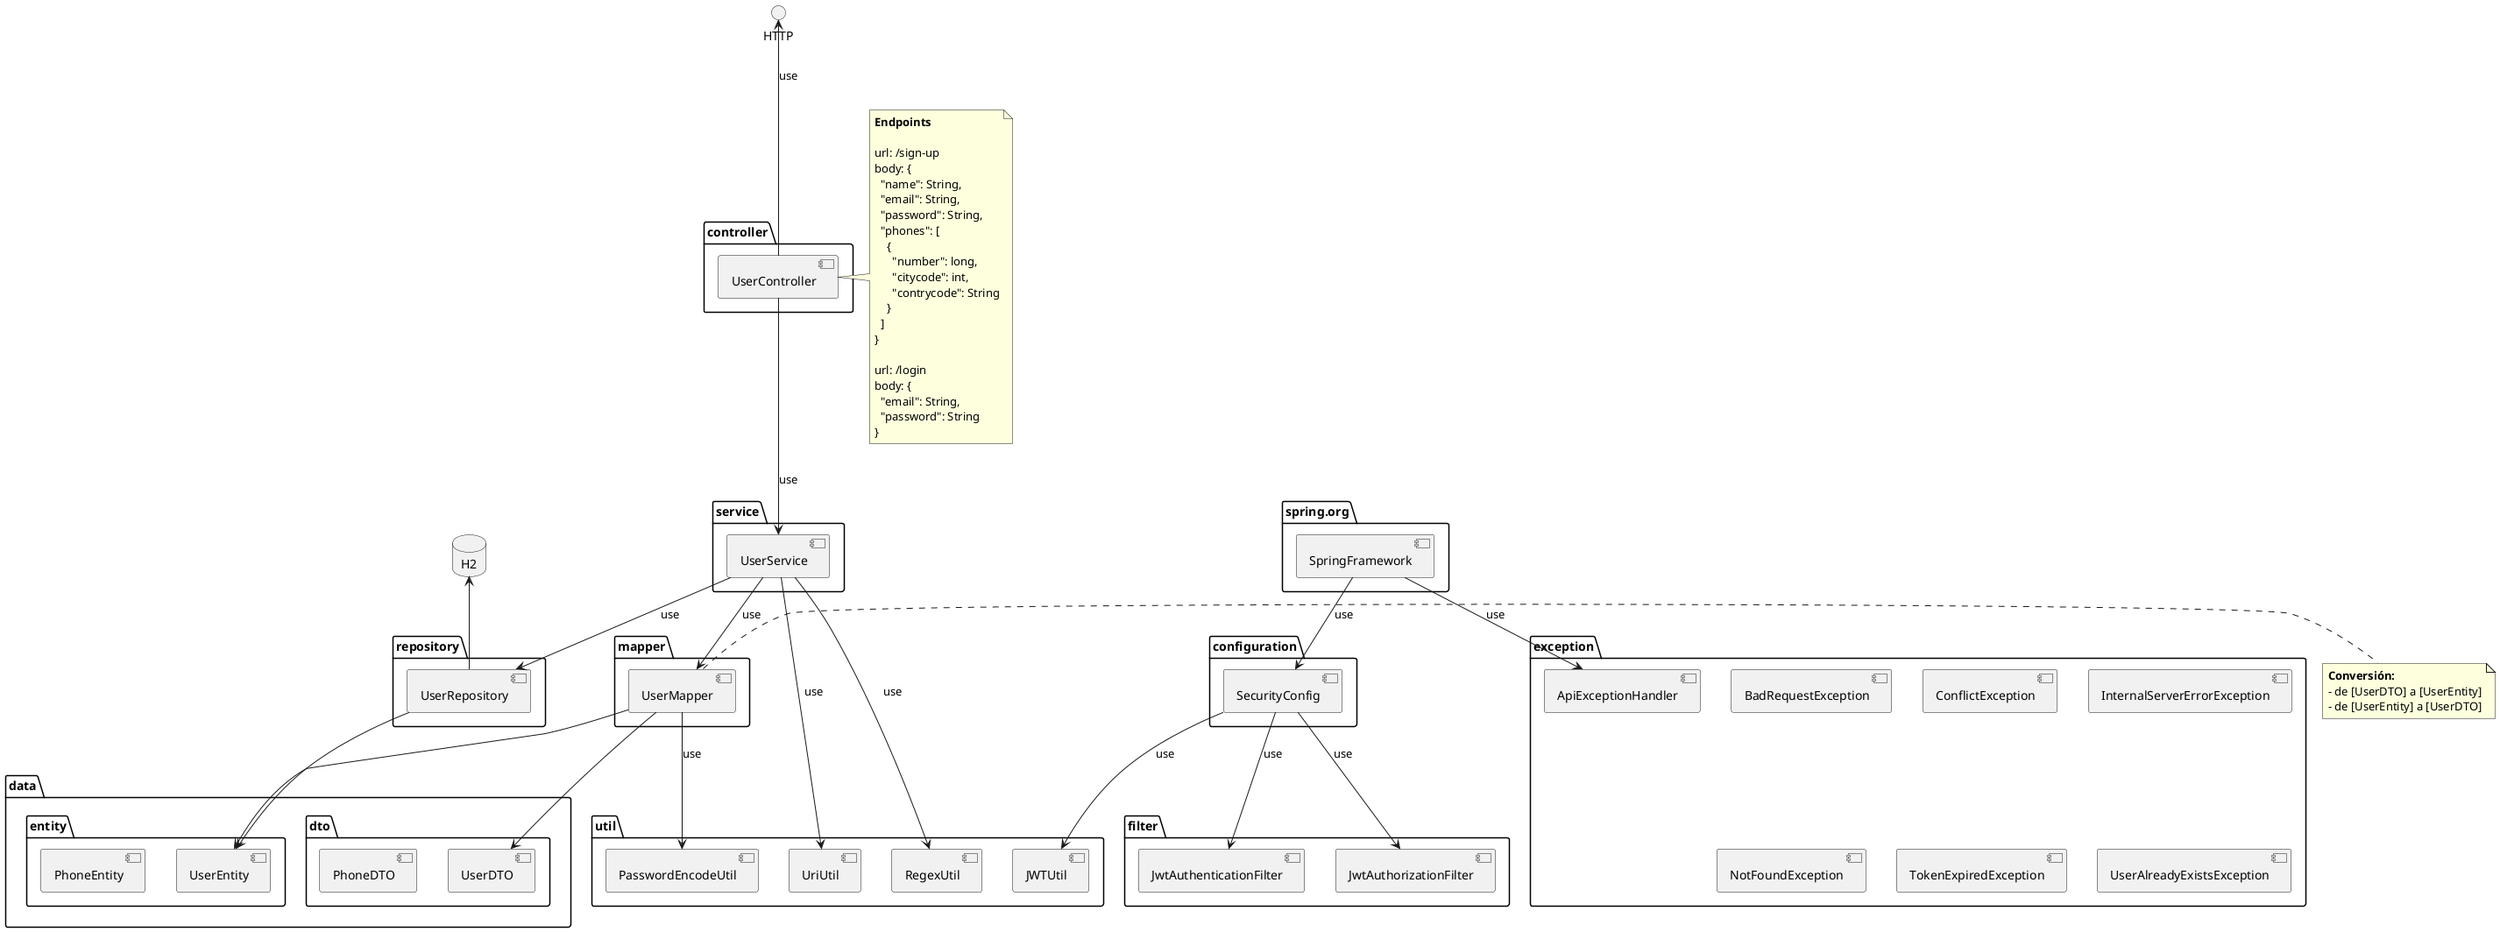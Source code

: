 @startuml
'https://plantuml.com/component-diagram
!define PACKAGE package
!define COMPONENT component
!define DATABASE database

PACKAGE controller {
  [UserController]
}

PACKAGE spring.org {
  [SpringFramework]
}

PACKAGE configuration {
  [SecurityConfig]
}

PACKAGE service {
  [UserService]
}

PACKAGE util {
  [JWTUtil]
  [PasswordEncodeUtil]
  [RegexUtil]
  [UriUtil]
}

PACKAGE repository {
  [UserRepository]
}

PACKAGE mapper {
  [UserMapper]
}

PACKAGE filter {
  [JwtAuthenticationFilter]
  [JwtAuthorizationFilter]
}

PACKAGE exception {
  [ApiExceptionHandler]
  [BadRequestException]
  [ConflictException]
  [InternalServerErrorException]
  [NotFoundException]
  [TokenExpiredException]
  [UserAlreadyExistsException]
}

PACKAGE data {
  PACKAGE dto{
    [UserDTO]
    [PhoneDTO]
  }

  PACKAGE entity{
    [UserEntity]
    [PhoneEntity]
  }
}

DATABASE H2

[UserController] -up-> HTTP : use
[UserController] --> [UserService] : use

[UserService] --> [UserRepository] : use
[UserService] --> [UserMapper] : use
[UserService] --> [RegexUtil] : use
[UserService] --> [UriUtil] : use

[UserRepository] -up-> H2
[UserRepository] -down-> [UserEntity]

[UserMapper] -down-> [UserDTO]
[UserMapper] -down-> [UserEntity]

[SpringFramework] --> [SecurityConfig] : use
[SpringFramework] --> [ApiExceptionHandler] : use
[SecurityConfig] --> [JWTUtil] : use
[SecurityConfig] --> [JwtAuthenticationFilter] : use
[SecurityConfig] --> [JwtAuthorizationFilter] : use

[UserMapper] --> [PasswordEncodeUtil] : use

note right of [UserController]
  **Endpoints**

  url: /sign-up
  body: {
    "name": String,
    "email": String,
    "password": String,
    "phones": [
      {
        "number": long,
        "citycode": int,
        "contrycode": String
      }
    ]
  }

  url: /login
  body: {
    "email": String,
    "password": String
  }
end note

note right of [UserMapper]
  **Conversión:**
  - de [UserDTO] a [UserEntity]
  - de [UserEntity] a [UserDTO]
end note

@enduml
